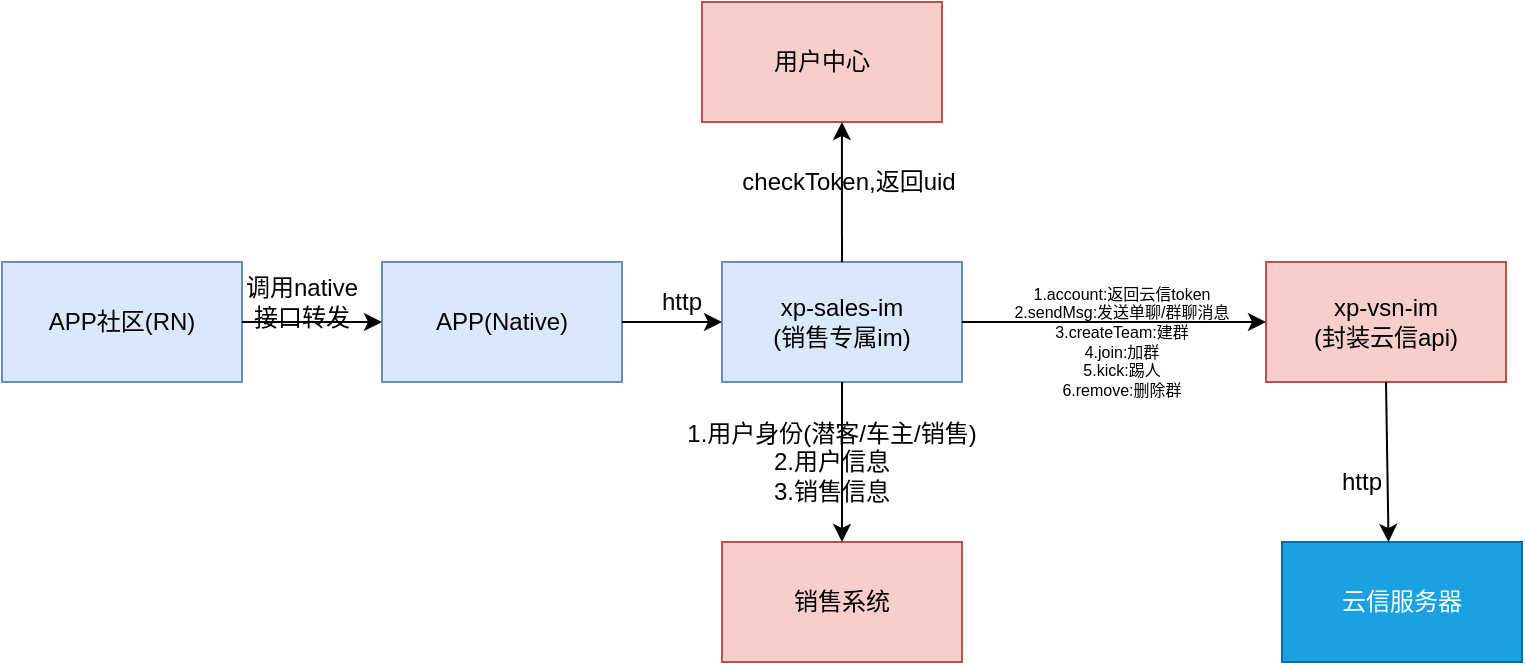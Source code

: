 <mxfile version="12.4.3" type="github" pages="1">
  <diagram id="bsD2x_KO6xM0R5m1DpQU" name="Page-1">
    <mxGraphModel dx="1600" dy="378" grid="1" gridSize="10" guides="1" tooltips="1" connect="1" arrows="1" fold="1" page="1" pageScale="1" pageWidth="827" pageHeight="1169" math="0" shadow="0">
      <root>
        <mxCell id="0"/>
        <mxCell id="1" parent="0"/>
        <mxCell id="owGcyw35CdWoM1V62iLP-1" value="xp-sales-im&lt;br&gt;(销售专属im)" style="rounded=0;whiteSpace=wrap;html=1;fillColor=#dae8fc;strokeColor=#6c8ebf;" parent="1" vertex="1">
          <mxGeometry x="330" y="140" width="120" height="60" as="geometry"/>
        </mxCell>
        <mxCell id="owGcyw35CdWoM1V62iLP-2" value="xp-vsn-im&lt;br&gt;(封装云信api)" style="rounded=0;whiteSpace=wrap;html=1;fillColor=#f8cecc;strokeColor=#b85450;" parent="1" vertex="1">
          <mxGeometry x="602" y="140" width="120" height="60" as="geometry"/>
        </mxCell>
        <mxCell id="owGcyw35CdWoM1V62iLP-3" value="云信服务器" style="rounded=0;whiteSpace=wrap;html=1;fillColor=#1ba1e2;strokeColor=#006EAF;fontColor=#ffffff;" parent="1" vertex="1">
          <mxGeometry x="610" y="280" width="120" height="60" as="geometry"/>
        </mxCell>
        <mxCell id="owGcyw35CdWoM1V62iLP-4" value="销售系统" style="rounded=0;whiteSpace=wrap;html=1;fillColor=#f8cecc;strokeColor=#b85450;" parent="1" vertex="1">
          <mxGeometry x="330" y="280" width="120" height="60" as="geometry"/>
        </mxCell>
        <mxCell id="owGcyw35CdWoM1V62iLP-5" value="用户中心" style="rounded=0;whiteSpace=wrap;html=1;fillColor=#f8cecc;strokeColor=#b85450;" parent="1" vertex="1">
          <mxGeometry x="320" y="10" width="120" height="60" as="geometry"/>
        </mxCell>
        <mxCell id="owGcyw35CdWoM1V62iLP-6" value="APP社区(RN)" style="rounded=0;whiteSpace=wrap;html=1;fillColor=#dae8fc;strokeColor=#6c8ebf;" parent="1" vertex="1">
          <mxGeometry x="-30" y="140" width="120" height="60" as="geometry"/>
        </mxCell>
        <mxCell id="owGcyw35CdWoM1V62iLP-7" value="APP(Native)" style="rounded=0;whiteSpace=wrap;html=1;fillColor=#dae8fc;strokeColor=#6c8ebf;" parent="1" vertex="1">
          <mxGeometry x="160" y="140" width="120" height="60" as="geometry"/>
        </mxCell>
        <mxCell id="owGcyw35CdWoM1V62iLP-8" value="" style="endArrow=classic;html=1;entryX=0;entryY=0.5;entryDx=0;entryDy=0;exitX=1;exitY=0.5;exitDx=0;exitDy=0;" parent="1" source="owGcyw35CdWoM1V62iLP-6" target="owGcyw35CdWoM1V62iLP-7" edge="1">
          <mxGeometry width="50" height="50" relative="1" as="geometry">
            <mxPoint x="-10" y="410" as="sourcePoint"/>
            <mxPoint x="40" y="360" as="targetPoint"/>
          </mxGeometry>
        </mxCell>
        <mxCell id="owGcyw35CdWoM1V62iLP-10" value="" style="endArrow=classic;html=1;entryX=0.583;entryY=1;entryDx=0;entryDy=0;entryPerimeter=0;" parent="1" source="owGcyw35CdWoM1V62iLP-1" target="owGcyw35CdWoM1V62iLP-5" edge="1">
          <mxGeometry width="50" height="50" relative="1" as="geometry">
            <mxPoint x="-10" y="410" as="sourcePoint"/>
            <mxPoint x="400" y="80" as="targetPoint"/>
          </mxGeometry>
        </mxCell>
        <mxCell id="owGcyw35CdWoM1V62iLP-11" value="checkToken,返回uid" style="text;html=1;strokeColor=none;fillColor=none;align=center;verticalAlign=middle;whiteSpace=wrap;rounded=0;" parent="1" vertex="1">
          <mxGeometry x="320" y="90" width="147" height="20" as="geometry"/>
        </mxCell>
        <mxCell id="owGcyw35CdWoM1V62iLP-12" value="调用native接口转发" style="text;html=1;strokeColor=none;fillColor=none;align=center;verticalAlign=middle;whiteSpace=wrap;rounded=0;" parent="1" vertex="1">
          <mxGeometry x="90" y="150" width="60" height="20" as="geometry"/>
        </mxCell>
        <mxCell id="owGcyw35CdWoM1V62iLP-13" value="" style="endArrow=classic;html=1;entryX=0;entryY=0.5;entryDx=0;entryDy=0;exitX=1;exitY=0.5;exitDx=0;exitDy=0;" parent="1" source="owGcyw35CdWoM1V62iLP-7" target="owGcyw35CdWoM1V62iLP-1" edge="1">
          <mxGeometry width="50" height="50" relative="1" as="geometry">
            <mxPoint x="-30" y="410" as="sourcePoint"/>
            <mxPoint x="20" y="360" as="targetPoint"/>
          </mxGeometry>
        </mxCell>
        <mxCell id="owGcyw35CdWoM1V62iLP-14" value="http" style="text;html=1;strokeColor=none;fillColor=none;align=center;verticalAlign=middle;whiteSpace=wrap;rounded=0;" parent="1" vertex="1">
          <mxGeometry x="290" y="150" width="40" height="20" as="geometry"/>
        </mxCell>
        <mxCell id="owGcyw35CdWoM1V62iLP-19" value="" style="endArrow=classic;html=1;exitX=0.5;exitY=1;exitDx=0;exitDy=0;" parent="1" source="owGcyw35CdWoM1V62iLP-1" target="owGcyw35CdWoM1V62iLP-4" edge="1">
          <mxGeometry width="50" height="50" relative="1" as="geometry">
            <mxPoint x="-30" y="410" as="sourcePoint"/>
            <mxPoint x="20" y="360" as="targetPoint"/>
          </mxGeometry>
        </mxCell>
        <mxCell id="owGcyw35CdWoM1V62iLP-20" value="" style="endArrow=classic;html=1;exitX=1;exitY=0.5;exitDx=0;exitDy=0;entryX=0;entryY=0.5;entryDx=0;entryDy=0;" parent="1" source="owGcyw35CdWoM1V62iLP-1" target="owGcyw35CdWoM1V62iLP-2" edge="1">
          <mxGeometry width="50" height="50" relative="1" as="geometry">
            <mxPoint x="460" y="169.5" as="sourcePoint"/>
            <mxPoint x="590" y="169.5" as="targetPoint"/>
          </mxGeometry>
        </mxCell>
        <mxCell id="owGcyw35CdWoM1V62iLP-21" value="&lt;span style=&quot;font-size: 8px&quot;&gt;1.account:返回云信token&lt;br style=&quot;font-size: 8px&quot;&gt;2.sendMsg:发送单聊/群聊消息&lt;br&gt;3.createTeam:建群&lt;br&gt;4.join:加群&lt;br&gt;5.&lt;/span&gt;&lt;font style=&quot;font-size: 8px&quot;&gt;kick:踢人&lt;br&gt;&lt;/font&gt;&lt;span style=&quot;font-size: 8px&quot;&gt;6.remove:删除群&lt;br style=&quot;font-size: 8px&quot;&gt;&lt;/span&gt;" style="text;html=1;strokeColor=none;fillColor=none;align=center;verticalAlign=middle;whiteSpace=wrap;rounded=0;fontSize=8;" parent="1" vertex="1">
          <mxGeometry x="440" y="170" width="180" height="20" as="geometry"/>
        </mxCell>
        <mxCell id="owGcyw35CdWoM1V62iLP-22" value="" style="endArrow=classic;html=1;exitX=0.5;exitY=1;exitDx=0;exitDy=0;entryX=0.444;entryY=0;entryDx=0;entryDy=0;entryPerimeter=0;" parent="1" source="owGcyw35CdWoM1V62iLP-2" target="owGcyw35CdWoM1V62iLP-3" edge="1">
          <mxGeometry width="50" height="50" relative="1" as="geometry">
            <mxPoint x="-30" y="410" as="sourcePoint"/>
            <mxPoint x="20" y="360" as="targetPoint"/>
          </mxGeometry>
        </mxCell>
        <mxCell id="owGcyw35CdWoM1V62iLP-23" value="http" style="text;html=1;strokeColor=none;fillColor=none;align=center;verticalAlign=middle;whiteSpace=wrap;rounded=0;" parent="1" vertex="1">
          <mxGeometry x="630" y="240" width="40" height="20" as="geometry"/>
        </mxCell>
        <mxCell id="owGcyw35CdWoM1V62iLP-25" value="1.用户身份(潜客/车主/销售)&lt;br&gt;2.用户信息&lt;br&gt;3.销售信息" style="text;html=1;strokeColor=none;fillColor=none;align=center;verticalAlign=middle;whiteSpace=wrap;rounded=0;" parent="1" vertex="1">
          <mxGeometry x="290" y="230" width="190" height="20" as="geometry"/>
        </mxCell>
      </root>
    </mxGraphModel>
  </diagram>
</mxfile>
